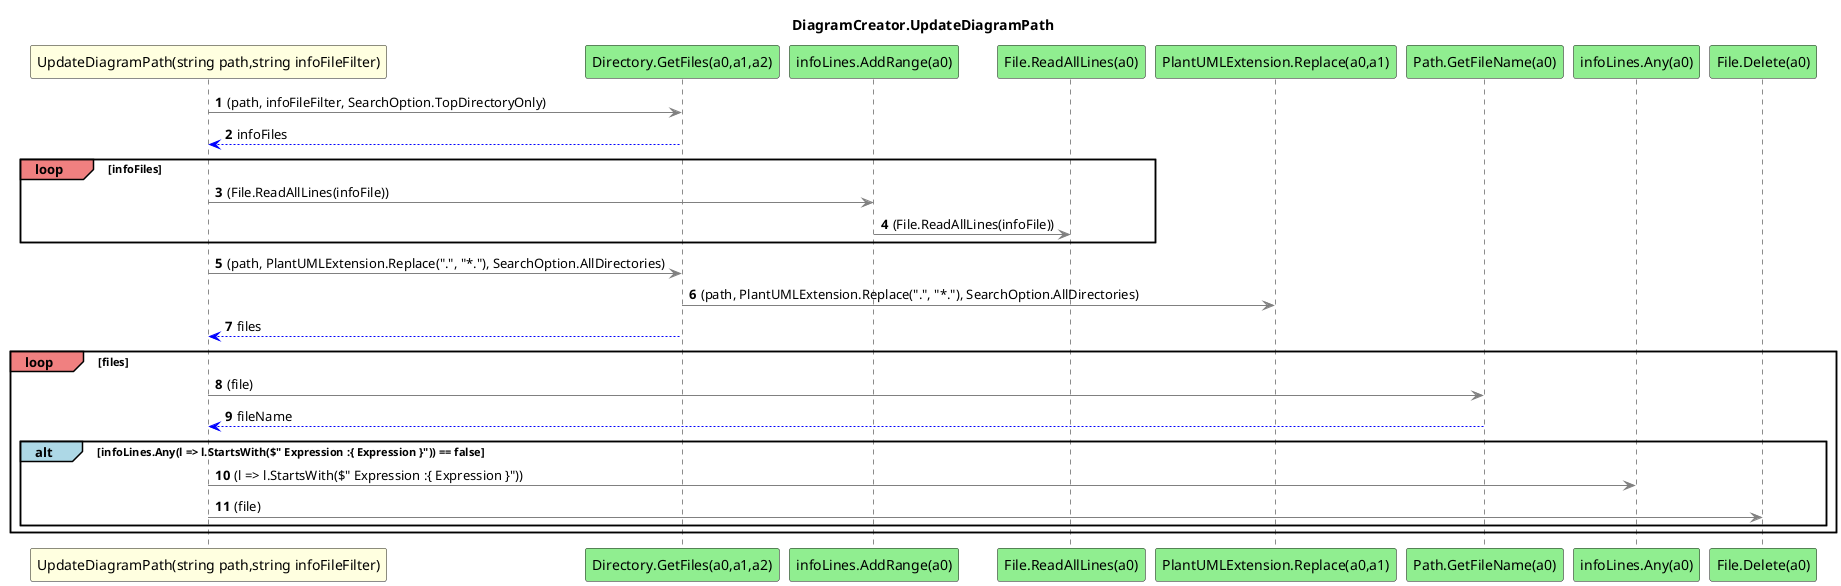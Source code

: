 @startuml DiagramCreator.UpdateDiagramPath
title DiagramCreator.UpdateDiagramPath
participant "UpdateDiagramPath(string path,string infoFileFilter)" as UpdateDiagramPath_p0_p1 #LightYellow
participant "Directory.GetFiles(a0,a1,a2)" as Directory_GetFiles_a0_a1_a2 #LightGreen
participant "infoLines.AddRange(a0)" as infoLines_AddRange_a0 #LightGreen
participant "File.ReadAllLines(a0)" as File_ReadAllLines_a0 #LightGreen
participant "PlantUMLExtension.Replace(a0,a1)" as PlantUMLExtension_Replace_a0_a1 #LightGreen
participant "Path.GetFileName(a0)" as Path_GetFileName_a0 #LightGreen
participant "infoLines.Any(a0)" as infoLines_Any_a0 #LightGreen
participant "File.Delete(a0)" as File_Delete_a0 #LightGreen
autonumber
UpdateDiagramPath_p0_p1 -[#grey]> Directory_GetFiles_a0_a1_a2 : (path, infoFileFilter, SearchOption.TopDirectoryOnly)
Directory_GetFiles_a0_a1_a2 -[#blue]-> UpdateDiagramPath_p0_p1 : infoFiles
loop#LightCoral infoFiles
 UpdateDiagramPath_p0_p1 -[#grey]> infoLines_AddRange_a0 : (File.ReadAllLines(infoFile))
 infoLines_AddRange_a0 -[#grey]> File_ReadAllLines_a0 : (File.ReadAllLines(infoFile))
end
UpdateDiagramPath_p0_p1 -[#grey]> Directory_GetFiles_a0_a1_a2 : (path, PlantUMLExtension.Replace(".", "*."), SearchOption.AllDirectories)
Directory_GetFiles_a0_a1_a2 -[#grey]> PlantUMLExtension_Replace_a0_a1 : (path, PlantUMLExtension.Replace(".", "*."), SearchOption.AllDirectories)
Directory_GetFiles_a0_a1_a2 -[#blue]-> UpdateDiagramPath_p0_p1 : files
loop#LightCoral files
 UpdateDiagramPath_p0_p1 -[#grey]> Path_GetFileName_a0 : (file)
 Path_GetFileName_a0 -[#blue]-> UpdateDiagramPath_p0_p1 : fileName
 alt#LightBlue infoLines.Any(l => l.StartsWith($" Expression :{ Expression }")) == false
 UpdateDiagramPath_p0_p1 -[#grey]> infoLines_Any_a0 : (l => l.StartsWith($" Expression :{ Expression }"))
 UpdateDiagramPath_p0_p1 -[#grey]> File_Delete_a0 : (file)
 end
end
@enduml
